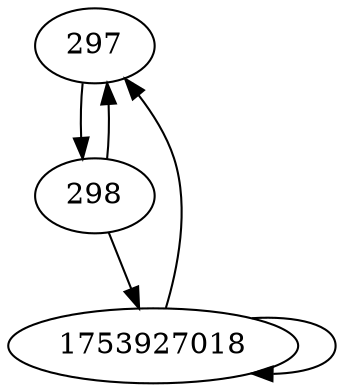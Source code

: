 digraph  {
297;
298;
1753927018;
297 -> 298;
298 -> 297;
298 -> 1753927018;
1753927018 -> 1753927018;
1753927018 -> 297;
}

